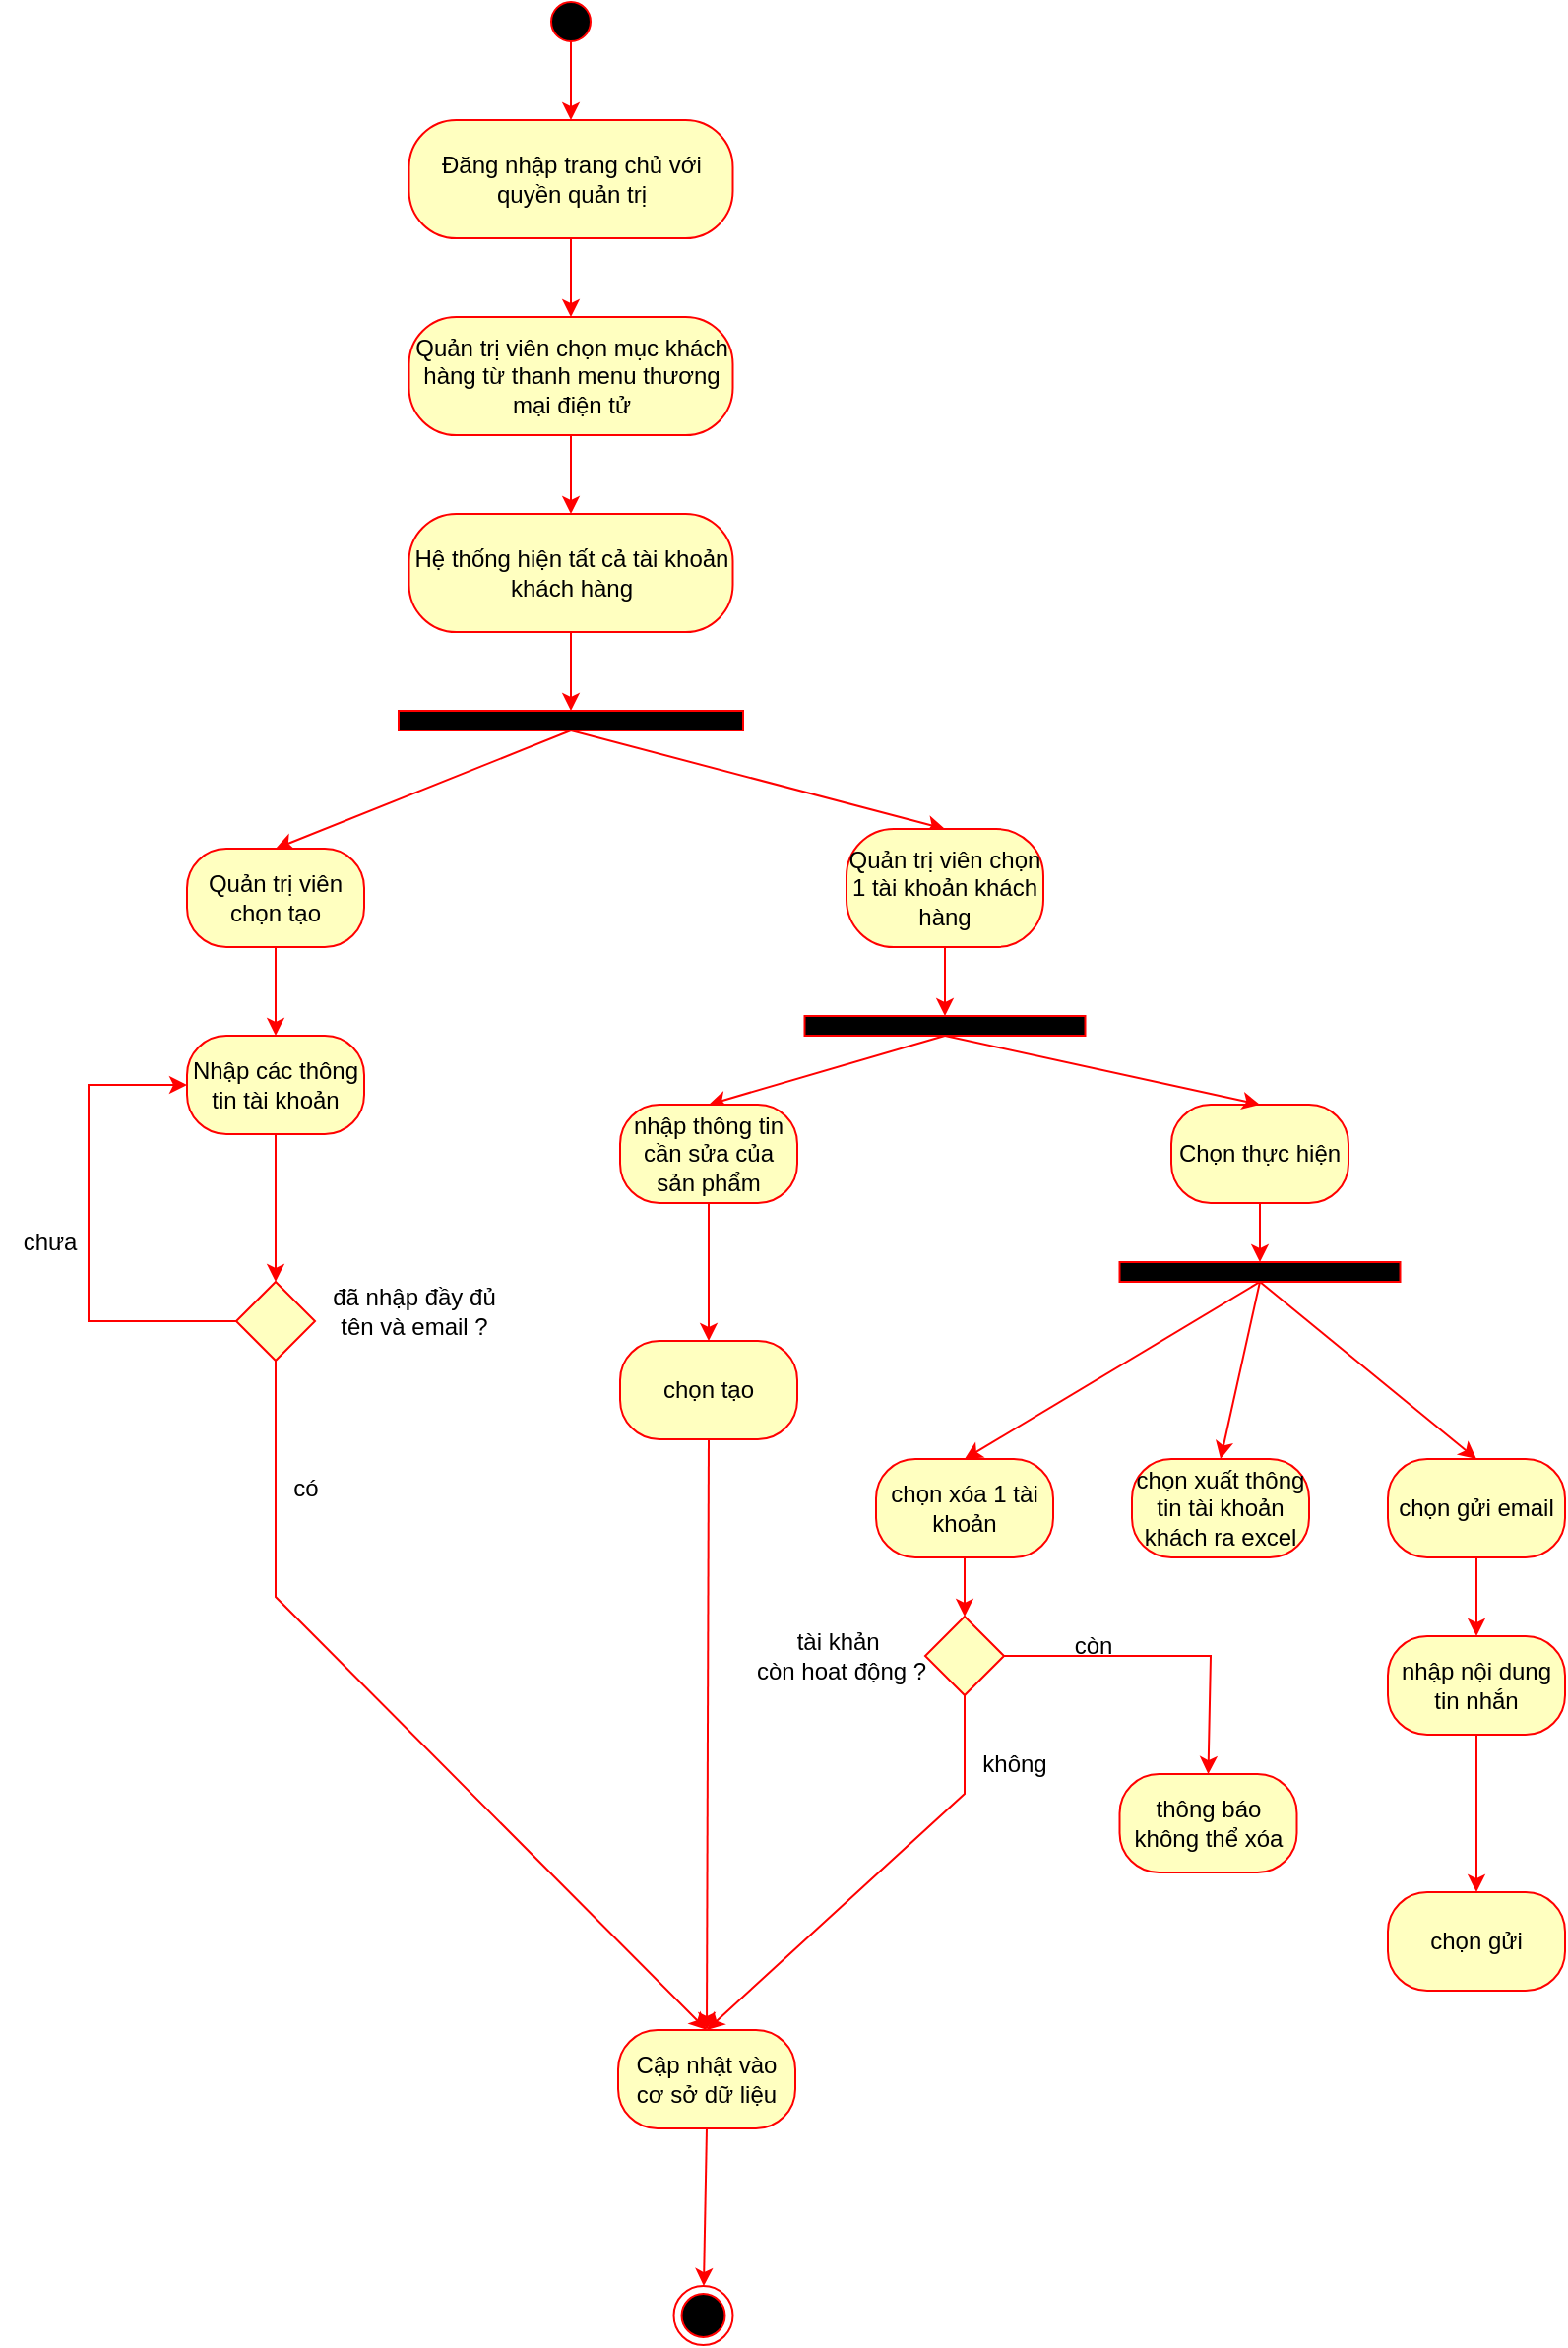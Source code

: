 <mxfile version="16.5.1" type="device"><diagram id="44BFGeqbkMwfpzPCn-Jm" name="Trang-1"><mxGraphModel dx="1102" dy="905" grid="1" gridSize="10" guides="1" tooltips="1" connect="1" arrows="1" fold="1" page="1" pageScale="1" pageWidth="827" pageHeight="1169" math="0" shadow="0"><root><mxCell id="0"/><mxCell id="1" parent="0"/><mxCell id="vnsBQpftHNAOGIIbdAKa-1" value="" style="ellipse;whiteSpace=wrap;html=1;aspect=fixed;strokeColor=#FF0000;fillColor=#000000;" parent="1" vertex="1"><mxGeometry x="325" y="60" width="20" height="20" as="geometry"/></mxCell><mxCell id="vnsBQpftHNAOGIIbdAKa-2" value="" style="endArrow=classic;html=1;rounded=0;exitX=0.5;exitY=1;exitDx=0;exitDy=0;strokeColor=#FF0000;entryX=0.5;entryY=0;entryDx=0;entryDy=0;" parent="1" source="vnsBQpftHNAOGIIbdAKa-1" target="vnsBQpftHNAOGIIbdAKa-3" edge="1"><mxGeometry width="50" height="50" relative="1" as="geometry"><mxPoint x="380" y="230" as="sourcePoint"/><mxPoint x="404" y="130" as="targetPoint"/></mxGeometry></mxCell><mxCell id="vnsBQpftHNAOGIIbdAKa-3" value="Đăng nhập trang chủ với quyền quản trị" style="rounded=1;whiteSpace=wrap;html=1;arcSize=40;fontColor=#000000;fillColor=#ffffc0;strokeColor=#FF0000;" parent="1" vertex="1"><mxGeometry x="252.75" y="120" width="164.5" height="60" as="geometry"/></mxCell><mxCell id="vnsBQpftHNAOGIIbdAKa-4" value="" style="endArrow=classic;html=1;rounded=0;strokeColor=#FF0000;exitX=0.5;exitY=1;exitDx=0;exitDy=0;entryX=0.5;entryY=0;entryDx=0;entryDy=0;" parent="1" source="vnsBQpftHNAOGIIbdAKa-3" target="vnsBQpftHNAOGIIbdAKa-5" edge="1"><mxGeometry width="50" height="50" relative="1" as="geometry"><mxPoint x="380" y="180" as="sourcePoint"/><mxPoint x="400" y="230" as="targetPoint"/></mxGeometry></mxCell><mxCell id="vnsBQpftHNAOGIIbdAKa-5" value="Quản trị viên chọn mục khách hàng từ thanh menu thương mại điện tử" style="rounded=1;whiteSpace=wrap;html=1;arcSize=40;fontColor=#000000;fillColor=#ffffc0;strokeColor=#FF0000;" parent="1" vertex="1"><mxGeometry x="252.75" y="220" width="164.5" height="60" as="geometry"/></mxCell><mxCell id="vnsBQpftHNAOGIIbdAKa-6" value="" style="endArrow=classic;html=1;rounded=0;strokeColor=#FF0000;exitX=0.5;exitY=1;exitDx=0;exitDy=0;entryX=0.5;entryY=0;entryDx=0;entryDy=0;" parent="1" source="vnsBQpftHNAOGIIbdAKa-5" target="vnsBQpftHNAOGIIbdAKa-7" edge="1"><mxGeometry width="50" height="50" relative="1" as="geometry"><mxPoint x="380" y="380" as="sourcePoint"/><mxPoint x="404" y="340" as="targetPoint"/></mxGeometry></mxCell><mxCell id="vnsBQpftHNAOGIIbdAKa-7" value="Hệ thống hiện tất cả tài khoản khách hàng" style="rounded=1;whiteSpace=wrap;html=1;arcSize=40;fontColor=#000000;fillColor=#ffffc0;strokeColor=#FF0000;" parent="1" vertex="1"><mxGeometry x="252.75" y="320" width="164.5" height="60" as="geometry"/></mxCell><mxCell id="vnsBQpftHNAOGIIbdAKa-8" value="" style="endArrow=classic;html=1;rounded=0;strokeColor=#FF0000;exitX=0.5;exitY=1;exitDx=0;exitDy=0;entryX=0.5;entryY=0;entryDx=0;entryDy=0;" parent="1" source="vnsBQpftHNAOGIIbdAKa-7" target="vnsBQpftHNAOGIIbdAKa-30" edge="1"><mxGeometry width="50" height="50" relative="1" as="geometry"><mxPoint x="380" y="470" as="sourcePoint"/><mxPoint x="404" y="440" as="targetPoint"/></mxGeometry></mxCell><mxCell id="vnsBQpftHNAOGIIbdAKa-9" value="" style="endArrow=classic;html=1;rounded=0;strokeColor=#FF0000;fontSize=10;exitX=0.5;exitY=1;exitDx=0;exitDy=0;entryX=0.5;entryY=0;entryDx=0;entryDy=0;" parent="1" source="vnsBQpftHNAOGIIbdAKa-30" target="vnsBQpftHNAOGIIbdAKa-10" edge="1"><mxGeometry width="50" height="50" relative="1" as="geometry"><mxPoint x="387.5" y="455" as="sourcePoint"/><mxPoint x="310" y="500" as="targetPoint"/></mxGeometry></mxCell><mxCell id="vnsBQpftHNAOGIIbdAKa-10" value="Quản trị viên chọn tạo" style="rounded=1;whiteSpace=wrap;html=1;arcSize=40;fontColor=#000000;fillColor=#ffffc0;strokeColor=#FF0000;" parent="1" vertex="1"><mxGeometry x="140" y="490" width="90" height="50" as="geometry"/></mxCell><mxCell id="vnsBQpftHNAOGIIbdAKa-12" value="Chọn thực hiện" style="rounded=1;whiteSpace=wrap;html=1;arcSize=40;fontColor=#000000;fillColor=#ffffc0;strokeColor=#FF0000;" parent="1" vertex="1"><mxGeometry x="640" y="620" width="90" height="50" as="geometry"/></mxCell><mxCell id="vnsBQpftHNAOGIIbdAKa-14" value="" style="endArrow=classic;html=1;rounded=0;strokeColor=#FF0000;fontSize=10;exitX=0.5;exitY=1;exitDx=0;exitDy=0;entryX=0.5;entryY=0;entryDx=0;entryDy=0;" parent="1" source="vnsBQpftHNAOGIIbdAKa-10" target="vnsBQpftHNAOGIIbdAKa-15" edge="1"><mxGeometry width="50" height="50" relative="1" as="geometry"><mxPoint x="380" y="600" as="sourcePoint"/><mxPoint x="190" y="590" as="targetPoint"/></mxGeometry></mxCell><mxCell id="vnsBQpftHNAOGIIbdAKa-15" value="Nhập các thông tin tài khoản" style="rounded=1;whiteSpace=wrap;html=1;arcSize=40;fontColor=#000000;fillColor=#ffffc0;strokeColor=#FF0000;" parent="1" vertex="1"><mxGeometry x="140" y="585" width="90" height="50" as="geometry"/></mxCell><mxCell id="vnsBQpftHNAOGIIbdAKa-16" value="" style="endArrow=classic;html=1;rounded=0;strokeColor=#FF0000;fontSize=10;exitX=0.5;exitY=1;exitDx=0;exitDy=0;entryX=0.5;entryY=0;entryDx=0;entryDy=0;" parent="1" source="vnsBQpftHNAOGIIbdAKa-15" target="sN9vvw9VEs4PiyeNFbnO-3" edge="1"><mxGeometry width="50" height="50" relative="1" as="geometry"><mxPoint x="380" y="670" as="sourcePoint"/><mxPoint x="185" y="700" as="targetPoint"/></mxGeometry></mxCell><mxCell id="vnsBQpftHNAOGIIbdAKa-18" value="" style="endArrow=classic;html=1;rounded=0;strokeColor=#FF0000;fontSize=10;exitX=0.5;exitY=1;exitDx=0;exitDy=0;entryX=0.5;entryY=0;entryDx=0;entryDy=0;" parent="1" source="sN9vvw9VEs4PiyeNFbnO-3" target="vnsBQpftHNAOGIIbdAKa-19" edge="1"><mxGeometry width="50" height="50" relative="1" as="geometry"><mxPoint x="185" y="750" as="sourcePoint"/><mxPoint x="185" y="760" as="targetPoint"/><Array as="points"><mxPoint x="185" y="870"/></Array></mxGeometry></mxCell><mxCell id="vnsBQpftHNAOGIIbdAKa-19" value="Cập nhật vào cơ sở dữ liệu" style="rounded=1;whiteSpace=wrap;html=1;arcSize=40;fontColor=#000000;fillColor=#ffffc0;strokeColor=#FF0000;" parent="1" vertex="1"><mxGeometry x="359" y="1090" width="90" height="50" as="geometry"/></mxCell><mxCell id="vnsBQpftHNAOGIIbdAKa-24" value="" style="endArrow=classic;html=1;rounded=0;strokeColor=#FF0000;fontSize=10;exitX=0.5;exitY=1;exitDx=0;exitDy=0;entryX=0.5;entryY=0;entryDx=0;entryDy=0;" parent="1" source="vnsBQpftHNAOGIIbdAKa-12" target="vnsBQpftHNAOGIIbdAKa-31" edge="1"><mxGeometry width="50" height="50" relative="1" as="geometry"><mxPoint x="380" y="650" as="sourcePoint"/><mxPoint x="675" y="597.5" as="targetPoint"/></mxGeometry></mxCell><mxCell id="vnsBQpftHNAOGIIbdAKa-25" value="" style="endArrow=classic;html=1;rounded=0;strokeColor=#FF0000;fontSize=10;exitX=0.5;exitY=1;exitDx=0;exitDy=0;entryX=0.5;entryY=0;entryDx=0;entryDy=0;" parent="1" source="vnsBQpftHNAOGIIbdAKa-31" target="vnsBQpftHNAOGIIbdAKa-27" edge="1"><mxGeometry width="50" height="50" relative="1" as="geometry"><mxPoint x="675" y="632.5" as="sourcePoint"/><mxPoint x="545" y="660" as="targetPoint"/></mxGeometry></mxCell><mxCell id="vnsBQpftHNAOGIIbdAKa-26" value="" style="endArrow=classic;html=1;rounded=0;strokeColor=#FF0000;fontSize=10;exitX=0.5;exitY=1;exitDx=0;exitDy=0;entryX=0.5;entryY=0;entryDx=0;entryDy=0;" parent="1" source="vnsBQpftHNAOGIIbdAKa-31" target="vnsBQpftHNAOGIIbdAKa-28" edge="1"><mxGeometry width="50" height="50" relative="1" as="geometry"><mxPoint x="695" y="615.0" as="sourcePoint"/><mxPoint x="700" y="660" as="targetPoint"/><Array as="points"/></mxGeometry></mxCell><mxCell id="vnsBQpftHNAOGIIbdAKa-27" value="chọn xóa 1 tài khoản" style="rounded=1;whiteSpace=wrap;html=1;arcSize=40;fontColor=#000000;fillColor=#ffffc0;strokeColor=#FF0000;" parent="1" vertex="1"><mxGeometry x="490" y="800" width="90" height="50" as="geometry"/></mxCell><mxCell id="vnsBQpftHNAOGIIbdAKa-28" value="chọn xuất thông tin tài khoản khách ra excel" style="rounded=1;whiteSpace=wrap;html=1;arcSize=40;fontColor=#000000;fillColor=#ffffc0;strokeColor=#FF0000;" parent="1" vertex="1"><mxGeometry x="620" y="800" width="90" height="50" as="geometry"/></mxCell><mxCell id="vnsBQpftHNAOGIIbdAKa-29" value="" style="endArrow=classic;html=1;rounded=0;strokeColor=#FF0000;fontSize=10;exitX=0.5;exitY=1;exitDx=0;exitDy=0;" parent="1" source="vnsBQpftHNAOGIIbdAKa-27" target="vnsBQpftHNAOGIIbdAKa-48" edge="1"><mxGeometry width="50" height="50" relative="1" as="geometry"><mxPoint x="380" y="820" as="sourcePoint"/><mxPoint x="535" y="890" as="targetPoint"/></mxGeometry></mxCell><mxCell id="vnsBQpftHNAOGIIbdAKa-30" value="" style="rounded=0;whiteSpace=wrap;html=1;strokeColor=#FF0000;fontSize=10;fillColor=#000000;" parent="1" vertex="1"><mxGeometry x="247.5" y="420" width="175" height="10" as="geometry"/></mxCell><mxCell id="vnsBQpftHNAOGIIbdAKa-31" value="" style="rounded=0;whiteSpace=wrap;html=1;strokeColor=#FF0000;fontSize=10;fillColor=#000000;" parent="1" vertex="1"><mxGeometry x="613.75" y="700" width="142.5" height="10" as="geometry"/></mxCell><mxCell id="vnsBQpftHNAOGIIbdAKa-32" value="" style="endArrow=classic;html=1;rounded=0;strokeColor=#FF0000;fontSize=10;exitX=0.5;exitY=1;exitDx=0;exitDy=0;entryX=0.5;entryY=0;entryDx=0;entryDy=0;" parent="1" source="vnsBQpftHNAOGIIbdAKa-30" target="vnsBQpftHNAOGIIbdAKa-33" edge="1"><mxGeometry width="50" height="50" relative="1" as="geometry"><mxPoint x="380" y="570" as="sourcePoint"/><mxPoint x="470" y="490" as="targetPoint"/></mxGeometry></mxCell><mxCell id="vnsBQpftHNAOGIIbdAKa-33" value="Quản trị viên chọn 1 tài khoản khách hàng" style="rounded=1;whiteSpace=wrap;html=1;arcSize=40;fontColor=#000000;fillColor=#ffffc0;strokeColor=#FF0000;" parent="1" vertex="1"><mxGeometry x="475" y="480" width="100" height="60" as="geometry"/></mxCell><mxCell id="vnsBQpftHNAOGIIbdAKa-34" value="" style="endArrow=classic;html=1;rounded=0;strokeColor=#FF0000;fontSize=10;exitX=0.5;exitY=1;exitDx=0;exitDy=0;entryX=0.5;entryY=0;entryDx=0;entryDy=0;" parent="1" source="vnsBQpftHNAOGIIbdAKa-33" target="vnsBQpftHNAOGIIbdAKa-35" edge="1"><mxGeometry width="50" height="50" relative="1" as="geometry"><mxPoint x="380" y="560" as="sourcePoint"/><mxPoint x="475" y="580" as="targetPoint"/></mxGeometry></mxCell><mxCell id="vnsBQpftHNAOGIIbdAKa-35" value="" style="rounded=0;whiteSpace=wrap;html=1;strokeColor=#FF0000;fontSize=10;fillColor=#000000;" parent="1" vertex="1"><mxGeometry x="453.75" y="575" width="142.5" height="10" as="geometry"/></mxCell><mxCell id="vnsBQpftHNAOGIIbdAKa-36" value="" style="endArrow=classic;html=1;rounded=0;strokeColor=#FF0000;fontSize=10;entryX=0.5;entryY=0;entryDx=0;entryDy=0;exitX=0.5;exitY=1;exitDx=0;exitDy=0;" parent="1" source="vnsBQpftHNAOGIIbdAKa-35" target="vnsBQpftHNAOGIIbdAKa-12" edge="1"><mxGeometry width="50" height="50" relative="1" as="geometry"><mxPoint x="531" y="590" as="sourcePoint"/><mxPoint x="430" y="580" as="targetPoint"/></mxGeometry></mxCell><mxCell id="vnsBQpftHNAOGIIbdAKa-37" value="" style="endArrow=classic;html=1;rounded=0;strokeColor=#FF0000;fontSize=10;exitX=0.5;exitY=1;exitDx=0;exitDy=0;entryX=0.5;entryY=0;entryDx=0;entryDy=0;" parent="1" source="vnsBQpftHNAOGIIbdAKa-35" target="vnsBQpftHNAOGIIbdAKa-38" edge="1"><mxGeometry width="50" height="50" relative="1" as="geometry"><mxPoint x="510" y="605" as="sourcePoint"/><mxPoint x="490" y="640" as="targetPoint"/></mxGeometry></mxCell><mxCell id="vnsBQpftHNAOGIIbdAKa-38" value="nhập thông tin cần sửa của sản phẩm" style="rounded=1;whiteSpace=wrap;html=1;arcSize=40;fontColor=#000000;fillColor=#FFFFC0;strokeColor=#FF0000;" parent="1" vertex="1"><mxGeometry x="360" y="620" width="90" height="50" as="geometry"/></mxCell><mxCell id="vnsBQpftHNAOGIIbdAKa-39" value="" style="endArrow=classic;html=1;rounded=0;strokeColor=#FF0000;fontSize=10;exitX=0.5;exitY=1;exitDx=0;exitDy=0;entryX=0.5;entryY=0;entryDx=0;entryDy=0;" parent="1" source="vnsBQpftHNAOGIIbdAKa-38" target="vnsBQpftHNAOGIIbdAKa-40" edge="1"><mxGeometry width="50" height="50" relative="1" as="geometry"><mxPoint x="420" y="680" as="sourcePoint"/><mxPoint x="485" y="760" as="targetPoint"/></mxGeometry></mxCell><mxCell id="vnsBQpftHNAOGIIbdAKa-40" value="chọn tạo" style="rounded=1;whiteSpace=wrap;html=1;arcSize=40;fontColor=#000000;fillColor=#ffffc0;strokeColor=#FF0000;" parent="1" vertex="1"><mxGeometry x="360" y="740" width="90" height="50" as="geometry"/></mxCell><mxCell id="vnsBQpftHNAOGIIbdAKa-41" value="" style="endArrow=classic;html=1;rounded=0;strokeColor=#FF0000;fontSize=10;exitX=0.5;exitY=1;exitDx=0;exitDy=0;entryX=0.5;entryY=0;entryDx=0;entryDy=0;" parent="1" source="vnsBQpftHNAOGIIbdAKa-40" target="vnsBQpftHNAOGIIbdAKa-19" edge="1"><mxGeometry width="50" height="50" relative="1" as="geometry"><mxPoint x="420" y="760" as="sourcePoint"/><mxPoint x="470" y="710" as="targetPoint"/></mxGeometry></mxCell><mxCell id="vnsBQpftHNAOGIIbdAKa-43" value="" style="endArrow=classic;html=1;rounded=0;strokeColor=#FF0000;fontSize=10;exitX=0.5;exitY=1;exitDx=0;exitDy=0;" parent="1" source="vnsBQpftHNAOGIIbdAKa-19" target="FJg_NOMXrQEnM0viszX9-1" edge="1"><mxGeometry width="50" height="50" relative="1" as="geometry"><mxPoint x="420" y="1020" as="sourcePoint"/><mxPoint x="404" y="1220" as="targetPoint"/></mxGeometry></mxCell><mxCell id="vnsBQpftHNAOGIIbdAKa-44" value="" style="endArrow=classic;html=1;rounded=0;exitX=0.5;exitY=1;exitDx=0;exitDy=0;strokeColor=#FF0000;entryX=0.5;entryY=0;entryDx=0;entryDy=0;" parent="1" source="vnsBQpftHNAOGIIbdAKa-31" target="vnsBQpftHNAOGIIbdAKa-45" edge="1"><mxGeometry width="50" height="50" relative="1" as="geometry"><mxPoint x="390" y="870" as="sourcePoint"/><mxPoint x="690" y="800" as="targetPoint"/></mxGeometry></mxCell><mxCell id="vnsBQpftHNAOGIIbdAKa-45" value="chọn gửi email" style="rounded=1;whiteSpace=wrap;html=1;arcSize=40;fontColor=#000000;fillColor=#ffffc0;strokeColor=#FF0000;" parent="1" vertex="1"><mxGeometry x="750" y="800" width="90" height="50" as="geometry"/></mxCell><mxCell id="vnsBQpftHNAOGIIbdAKa-48" value="" style="rhombus;whiteSpace=wrap;html=1;strokeColor=#FF0000;fillColor=#FFFFC0;" parent="1" vertex="1"><mxGeometry x="515" y="880" width="40" height="40" as="geometry"/></mxCell><mxCell id="vnsBQpftHNAOGIIbdAKa-49" value="tài khản&amp;nbsp;&lt;br&gt;còn hoat động ?" style="text;html=1;align=center;verticalAlign=middle;resizable=0;points=[];autosize=1;strokeColor=none;fillColor=none;" parent="1" vertex="1"><mxGeometry x="417.25" y="880" width="110" height="40" as="geometry"/></mxCell><mxCell id="vnsBQpftHNAOGIIbdAKa-50" value="" style="endArrow=classic;html=1;rounded=0;strokeColor=#FF0000;exitX=0.5;exitY=1;exitDx=0;exitDy=0;entryX=0.5;entryY=0;entryDx=0;entryDy=0;" parent="1" source="vnsBQpftHNAOGIIbdAKa-48" target="vnsBQpftHNAOGIIbdAKa-19" edge="1"><mxGeometry width="50" height="50" relative="1" as="geometry"><mxPoint x="610" y="960" as="sourcePoint"/><mxPoint x="535" y="960" as="targetPoint"/><Array as="points"><mxPoint x="535" y="970"/></Array></mxGeometry></mxCell><mxCell id="vnsBQpftHNAOGIIbdAKa-51" value="không" style="text;html=1;align=center;verticalAlign=middle;resizable=0;points=[];autosize=1;strokeColor=none;fillColor=none;" parent="1" vertex="1"><mxGeometry x="530" y="940" width="60" height="30" as="geometry"/></mxCell><mxCell id="vnsBQpftHNAOGIIbdAKa-53" value="" style="endArrow=classic;html=1;rounded=0;strokeColor=#FF0000;exitX=1;exitY=0.5;exitDx=0;exitDy=0;entryX=0.5;entryY=0;entryDx=0;entryDy=0;" parent="1" source="vnsBQpftHNAOGIIbdAKa-48" target="vnsBQpftHNAOGIIbdAKa-55" edge="1"><mxGeometry width="50" height="50" relative="1" as="geometry"><mxPoint x="610" y="960" as="sourcePoint"/><mxPoint x="690" y="960" as="targetPoint"/><Array as="points"><mxPoint x="660" y="900"/></Array></mxGeometry></mxCell><mxCell id="vnsBQpftHNAOGIIbdAKa-54" value="còn" style="text;html=1;align=center;verticalAlign=middle;resizable=0;points=[];autosize=1;strokeColor=none;fillColor=none;" parent="1" vertex="1"><mxGeometry x="580" y="880" width="40" height="30" as="geometry"/></mxCell><mxCell id="vnsBQpftHNAOGIIbdAKa-55" value="thông báo không thể xóa" style="rounded=1;whiteSpace=wrap;html=1;arcSize=40;fontColor=#000000;fillColor=#ffffc0;strokeColor=#FF0000;" parent="1" vertex="1"><mxGeometry x="613.75" y="960" width="90" height="50" as="geometry"/></mxCell><mxCell id="vnsBQpftHNAOGIIbdAKa-56" value="" style="endArrow=classic;html=1;rounded=0;strokeColor=#FF0000;exitX=0.5;exitY=1;exitDx=0;exitDy=0;entryX=0.5;entryY=0;entryDx=0;entryDy=0;" parent="1" source="vnsBQpftHNAOGIIbdAKa-45" target="vnsBQpftHNAOGIIbdAKa-57" edge="1"><mxGeometry width="50" height="50" relative="1" as="geometry"><mxPoint x="610" y="960" as="sourcePoint"/><mxPoint x="755" y="900" as="targetPoint"/></mxGeometry></mxCell><mxCell id="vnsBQpftHNAOGIIbdAKa-57" value="nhập nội dung tin nhắn" style="rounded=1;whiteSpace=wrap;html=1;arcSize=40;fontColor=#000000;fillColor=#ffffc0;strokeColor=#FF0000;" parent="1" vertex="1"><mxGeometry x="750" y="890" width="90" height="50" as="geometry"/></mxCell><mxCell id="vnsBQpftHNAOGIIbdAKa-58" value="" style="endArrow=classic;html=1;rounded=0;strokeColor=#FF0000;exitX=0.5;exitY=1;exitDx=0;exitDy=0;entryX=0.5;entryY=0;entryDx=0;entryDy=0;" parent="1" source="vnsBQpftHNAOGIIbdAKa-57" target="vnsBQpftHNAOGIIbdAKa-60" edge="1"><mxGeometry width="50" height="50" relative="1" as="geometry"><mxPoint x="610" y="940" as="sourcePoint"/><mxPoint x="755" y="990" as="targetPoint"/></mxGeometry></mxCell><mxCell id="vnsBQpftHNAOGIIbdAKa-60" value="chọn gửi" style="rounded=1;whiteSpace=wrap;html=1;arcSize=40;fontColor=#000000;fillColor=#ffffc0;strokeColor=#FF0000;" parent="1" vertex="1"><mxGeometry x="750" y="1020" width="90" height="50" as="geometry"/></mxCell><mxCell id="sN9vvw9VEs4PiyeNFbnO-3" value="" style="rhombus;whiteSpace=wrap;html=1;strokeColor=#FF0000;fillColor=#FFFFC0;" parent="1" vertex="1"><mxGeometry x="165" y="710" width="40" height="40" as="geometry"/></mxCell><mxCell id="sN9vvw9VEs4PiyeNFbnO-4" value="đã nhập đầy đủ&lt;br&gt;tên và email ?" style="text;html=1;align=center;verticalAlign=middle;resizable=0;points=[];autosize=1;strokeColor=none;fillColor=none;" parent="1" vertex="1"><mxGeometry x="200" y="705" width="110" height="40" as="geometry"/></mxCell><mxCell id="sN9vvw9VEs4PiyeNFbnO-5" value="có" style="text;html=1;align=center;verticalAlign=middle;resizable=0;points=[];autosize=1;strokeColor=none;fillColor=none;" parent="1" vertex="1"><mxGeometry x="180" y="800" width="40" height="30" as="geometry"/></mxCell><mxCell id="sN9vvw9VEs4PiyeNFbnO-6" value="" style="endArrow=classic;html=1;rounded=0;exitX=0;exitY=0.5;exitDx=0;exitDy=0;entryX=0;entryY=0.5;entryDx=0;entryDy=0;strokeColor=#FF0000;" parent="1" source="sN9vvw9VEs4PiyeNFbnO-3" target="vnsBQpftHNAOGIIbdAKa-15" edge="1"><mxGeometry width="50" height="50" relative="1" as="geometry"><mxPoint x="440" y="780" as="sourcePoint"/><mxPoint x="490" y="730" as="targetPoint"/><Array as="points"><mxPoint x="90" y="730"/><mxPoint x="90" y="610"/></Array></mxGeometry></mxCell><mxCell id="sN9vvw9VEs4PiyeNFbnO-8" value="chưa" style="text;html=1;align=center;verticalAlign=middle;resizable=0;points=[];autosize=1;strokeColor=none;fillColor=none;" parent="1" vertex="1"><mxGeometry x="45" y="675" width="50" height="30" as="geometry"/></mxCell><mxCell id="FJg_NOMXrQEnM0viszX9-1" value="" style="ellipse;html=1;shape=endState;fillColor=#000000;strokeColor=#ff0000;" vertex="1" parent="1"><mxGeometry x="387.25" y="1220" width="30" height="30" as="geometry"/></mxCell></root></mxGraphModel></diagram></mxfile>